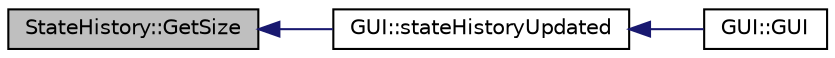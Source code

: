 digraph "StateHistory::GetSize"
{
  edge [fontname="Helvetica",fontsize="10",labelfontname="Helvetica",labelfontsize="10"];
  node [fontname="Helvetica",fontsize="10",shape=record];
  rankdir="LR";
  Node1 [label="StateHistory::GetSize",height=0.2,width=0.4,color="black", fillcolor="grey75", style="filled", fontcolor="black"];
  Node1 -> Node2 [dir="back",color="midnightblue",fontsize="10",style="solid",fontname="Helvetica"];
  Node2 [label="GUI::stateHistoryUpdated",height=0.2,width=0.4,color="black", fillcolor="white", style="filled",URL="$class_g_u_i.html#a32fb7eacfe7fbb043c590f44bc68d2f2"];
  Node2 -> Node3 [dir="back",color="midnightblue",fontsize="10",style="solid",fontname="Helvetica"];
  Node3 [label="GUI::GUI",height=0.2,width=0.4,color="black", fillcolor="white", style="filled",URL="$class_g_u_i.html#a35d5fc00149b54cd5a44adf42c7aba80"];
}
